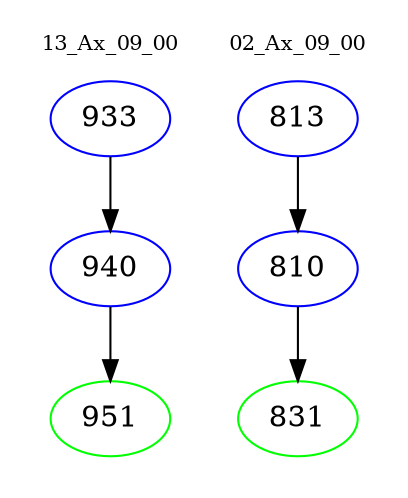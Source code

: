digraph{
subgraph cluster_0 {
color = white
label = "13_Ax_09_00";
fontsize=10;
T0_933 [label="933", color="blue"]
T0_933 -> T0_940 [color="black"]
T0_940 [label="940", color="blue"]
T0_940 -> T0_951 [color="black"]
T0_951 [label="951", color="green"]
}
subgraph cluster_1 {
color = white
label = "02_Ax_09_00";
fontsize=10;
T1_813 [label="813", color="blue"]
T1_813 -> T1_810 [color="black"]
T1_810 [label="810", color="blue"]
T1_810 -> T1_831 [color="black"]
T1_831 [label="831", color="green"]
}
}
